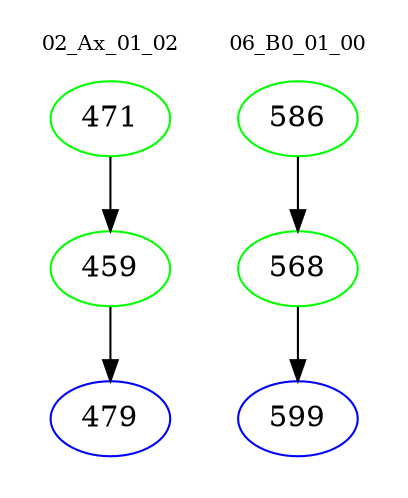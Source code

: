 digraph{
subgraph cluster_0 {
color = white
label = "02_Ax_01_02";
fontsize=10;
T0_471 [label="471", color="green"]
T0_471 -> T0_459 [color="black"]
T0_459 [label="459", color="green"]
T0_459 -> T0_479 [color="black"]
T0_479 [label="479", color="blue"]
}
subgraph cluster_1 {
color = white
label = "06_B0_01_00";
fontsize=10;
T1_586 [label="586", color="green"]
T1_586 -> T1_568 [color="black"]
T1_568 [label="568", color="green"]
T1_568 -> T1_599 [color="black"]
T1_599 [label="599", color="blue"]
}
}
